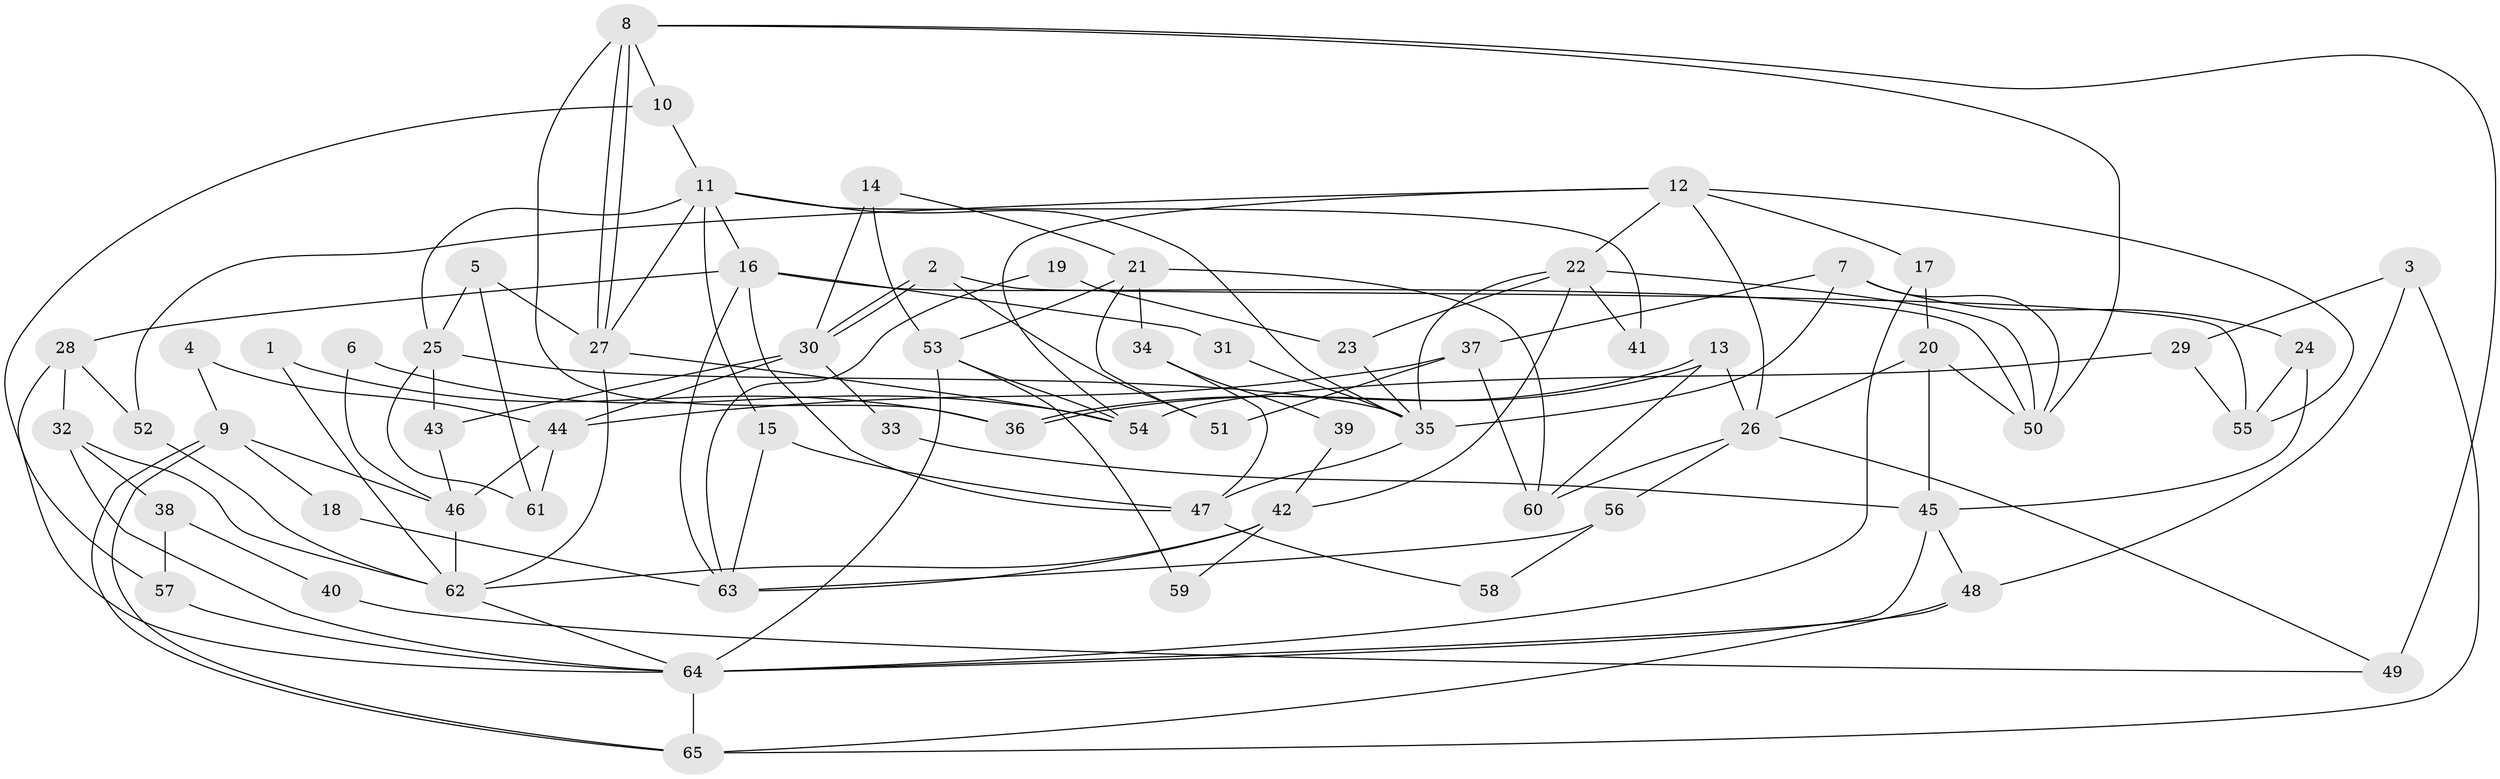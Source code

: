 // coarse degree distribution, {6: 0.14705882352941177, 9: 0.08823529411764706, 5: 0.2647058823529412, 3: 0.2647058823529412, 2: 0.029411764705882353, 7: 0.08823529411764706, 4: 0.11764705882352941}
// Generated by graph-tools (version 1.1) at 2025/37/03/04/25 23:37:00]
// undirected, 65 vertices, 130 edges
graph export_dot {
  node [color=gray90,style=filled];
  1;
  2;
  3;
  4;
  5;
  6;
  7;
  8;
  9;
  10;
  11;
  12;
  13;
  14;
  15;
  16;
  17;
  18;
  19;
  20;
  21;
  22;
  23;
  24;
  25;
  26;
  27;
  28;
  29;
  30;
  31;
  32;
  33;
  34;
  35;
  36;
  37;
  38;
  39;
  40;
  41;
  42;
  43;
  44;
  45;
  46;
  47;
  48;
  49;
  50;
  51;
  52;
  53;
  54;
  55;
  56;
  57;
  58;
  59;
  60;
  61;
  62;
  63;
  64;
  65;
  1 -- 62;
  1 -- 36;
  2 -- 30;
  2 -- 30;
  2 -- 55;
  2 -- 51;
  3 -- 48;
  3 -- 65;
  3 -- 29;
  4 -- 44;
  4 -- 9;
  5 -- 27;
  5 -- 61;
  5 -- 25;
  6 -- 46;
  6 -- 54;
  7 -- 35;
  7 -- 50;
  7 -- 24;
  7 -- 37;
  8 -- 27;
  8 -- 27;
  8 -- 50;
  8 -- 10;
  8 -- 36;
  8 -- 49;
  9 -- 65;
  9 -- 65;
  9 -- 46;
  9 -- 18;
  10 -- 11;
  10 -- 57;
  11 -- 27;
  11 -- 15;
  11 -- 16;
  11 -- 25;
  11 -- 35;
  11 -- 41;
  12 -- 52;
  12 -- 17;
  12 -- 22;
  12 -- 26;
  12 -- 54;
  12 -- 55;
  13 -- 36;
  13 -- 36;
  13 -- 26;
  13 -- 60;
  14 -- 30;
  14 -- 21;
  14 -- 53;
  15 -- 63;
  15 -- 47;
  16 -- 50;
  16 -- 28;
  16 -- 31;
  16 -- 47;
  16 -- 63;
  17 -- 64;
  17 -- 20;
  18 -- 63;
  19 -- 23;
  19 -- 63;
  20 -- 45;
  20 -- 26;
  20 -- 50;
  21 -- 51;
  21 -- 53;
  21 -- 34;
  21 -- 60;
  22 -- 35;
  22 -- 23;
  22 -- 41;
  22 -- 42;
  22 -- 50;
  23 -- 35;
  24 -- 55;
  24 -- 45;
  25 -- 35;
  25 -- 43;
  25 -- 61;
  26 -- 60;
  26 -- 49;
  26 -- 56;
  27 -- 54;
  27 -- 62;
  28 -- 64;
  28 -- 32;
  28 -- 52;
  29 -- 54;
  29 -- 55;
  30 -- 44;
  30 -- 33;
  30 -- 43;
  31 -- 35;
  32 -- 64;
  32 -- 38;
  32 -- 62;
  33 -- 45;
  34 -- 47;
  34 -- 39;
  35 -- 47;
  37 -- 60;
  37 -- 44;
  37 -- 51;
  38 -- 57;
  38 -- 40;
  39 -- 42;
  40 -- 49;
  42 -- 62;
  42 -- 59;
  42 -- 63;
  43 -- 46;
  44 -- 46;
  44 -- 61;
  45 -- 64;
  45 -- 48;
  46 -- 62;
  47 -- 58;
  48 -- 65;
  48 -- 64;
  52 -- 62;
  53 -- 64;
  53 -- 54;
  53 -- 59;
  56 -- 63;
  56 -- 58;
  57 -- 64;
  62 -- 64;
  64 -- 65;
}

